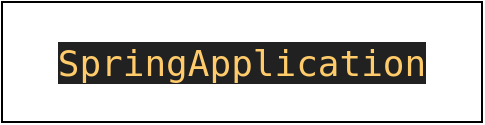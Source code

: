 <mxfile version="16.1.2" type="device"><diagram id="IDGktmOhlaBilJ918XGQ" name="第 1 页"><mxGraphModel dx="932" dy="711" grid="1" gridSize="10" guides="1" tooltips="1" connect="1" arrows="1" fold="1" page="1" pageScale="1" pageWidth="827" pageHeight="1169" math="0" shadow="0"><root><mxCell id="0"/><mxCell id="1" parent="0"/><mxCell id="T-016KBPQQaYuBYFzXye-1" value="&lt;pre style=&quot;background-color: #212121 ; color: #eeffff ; font-family: &amp;#34;menlo&amp;#34; , monospace ; font-size: 13.5pt&quot;&gt;&lt;span style=&quot;color: #ffcb6b&quot;&gt;SpringApplication&lt;/span&gt;&lt;/pre&gt;" style="whiteSpace=wrap;html=1;" vertex="1" parent="1"><mxGeometry x="250" y="180" width="240" height="60" as="geometry"/></mxCell></root></mxGraphModel></diagram></mxfile>